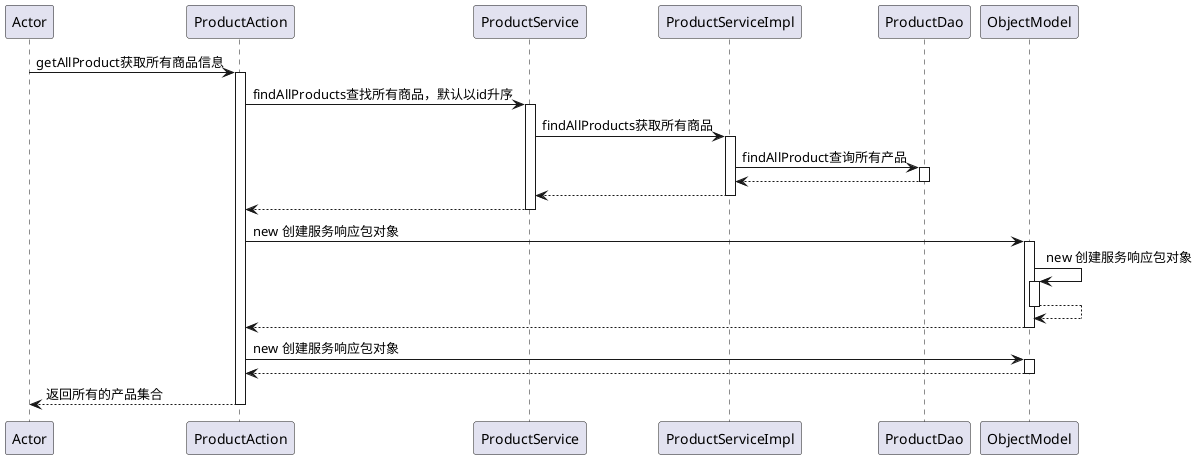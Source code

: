 @startuml
participant Actor
Actor -> ProductAction : getAllProduct获取所有商品信息
activate ProductAction
ProductAction -> ProductService : findAllProducts查找所有商品，默认以id升序
activate ProductService
ProductService -> ProductServiceImpl : findAllProducts获取所有商品
activate ProductServiceImpl
ProductServiceImpl -> ProductDao : findAllProduct查询所有产品
activate ProductDao
ProductDao --> ProductServiceImpl
deactivate ProductDao
ProductServiceImpl --> ProductService
deactivate ProductServiceImpl
ProductService --> ProductAction
deactivate ProductService
ProductAction -> ObjectModel : new 创建服务响应包对象
activate ObjectModel
ObjectModel -> ObjectModel : new 创建服务响应包对象
activate ObjectModel
ObjectModel --> ObjectModel
deactivate ObjectModel
ObjectModel --> ProductAction
deactivate ObjectModel
ProductAction -> ObjectModel : new 创建服务响应包对象
activate ObjectModel
ObjectModel --> ProductAction
deactivate ObjectModel
return 返回所有的产品集合
@enduml